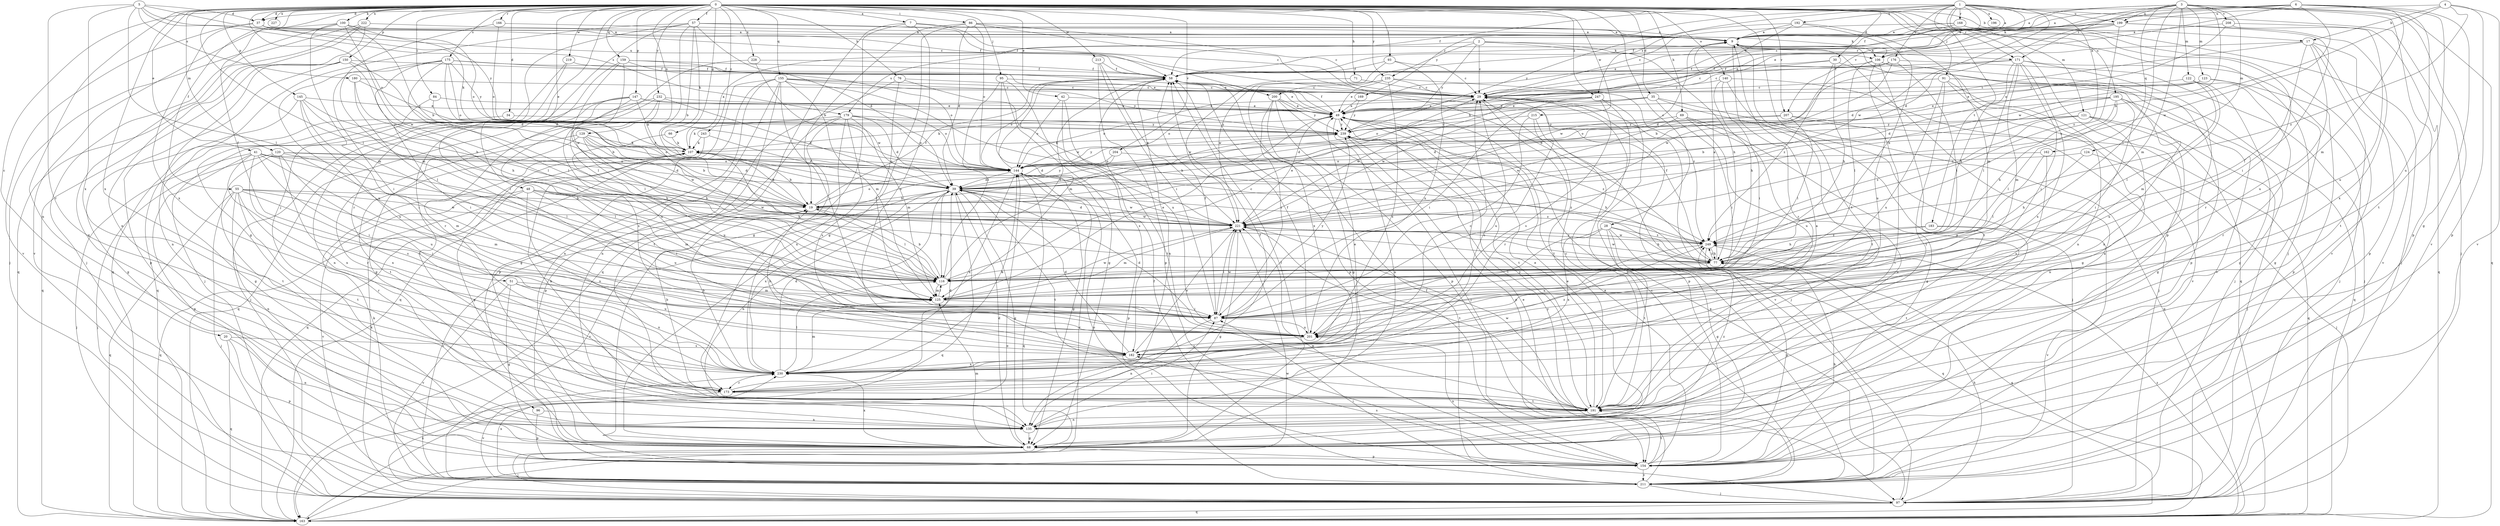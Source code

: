 strict digraph  {
0;
1;
2;
3;
4;
5;
6;
7;
9;
17;
19;
20;
28;
29;
30;
34;
35;
37;
39;
41;
42;
48;
49;
51;
55;
57;
58;
66;
68;
69;
71;
76;
77;
84;
86;
87;
91;
93;
95;
96;
97;
100;
106;
107;
116;
120;
121;
122;
123;
124;
125;
129;
135;
140;
144;
145;
147;
150;
154;
155;
159;
162;
163;
166;
168;
169;
171;
173;
175;
176;
179;
180;
182;
183;
191;
192;
195;
196;
199;
200;
201;
204;
207;
208;
211;
213;
215;
219;
221;
222;
227;
228;
230;
232;
235;
239;
243;
247;
249;
0 -> 7  [label=a];
0 -> 17  [label=b];
0 -> 20  [label=c];
0 -> 28  [label=c];
0 -> 30  [label=d];
0 -> 34  [label=d];
0 -> 35  [label=d];
0 -> 37  [label=d];
0 -> 41  [label=e];
0 -> 42  [label=e];
0 -> 48  [label=e];
0 -> 51  [label=f];
0 -> 55  [label=f];
0 -> 57  [label=f];
0 -> 66  [label=g];
0 -> 69  [label=h];
0 -> 71  [label=h];
0 -> 76  [label=h];
0 -> 84  [label=i];
0 -> 86  [label=i];
0 -> 91  [label=j];
0 -> 93  [label=j];
0 -> 95  [label=j];
0 -> 96  [label=j];
0 -> 97  [label=j];
0 -> 100  [label=k];
0 -> 116  [label=l];
0 -> 120  [label=m];
0 -> 129  [label=n];
0 -> 135  [label=n];
0 -> 140  [label=o];
0 -> 144  [label=o];
0 -> 145  [label=p];
0 -> 147  [label=p];
0 -> 150  [label=p];
0 -> 154  [label=p];
0 -> 155  [label=q];
0 -> 159  [label=q];
0 -> 166  [label=r];
0 -> 175  [label=s];
0 -> 183  [label=t];
0 -> 191  [label=t];
0 -> 204  [label=v];
0 -> 207  [label=v];
0 -> 213  [label=w];
0 -> 215  [label=w];
0 -> 219  [label=w];
0 -> 222  [label=x];
0 -> 227  [label=x];
0 -> 228  [label=x];
0 -> 230  [label=x];
0 -> 232  [label=y];
0 -> 235  [label=y];
0 -> 243  [label=z];
0 -> 247  [label=z];
1 -> 9  [label=a];
1 -> 58  [label=f];
1 -> 97  [label=j];
1 -> 106  [label=k];
1 -> 121  [label=m];
1 -> 168  [label=r];
1 -> 169  [label=r];
1 -> 171  [label=r];
1 -> 176  [label=s];
1 -> 192  [label=u];
1 -> 195  [label=u];
1 -> 196  [label=u];
1 -> 199  [label=u];
1 -> 207  [label=v];
1 -> 221  [label=w];
1 -> 247  [label=z];
1 -> 249  [label=z];
2 -> 29  [label=c];
2 -> 77  [label=h];
2 -> 106  [label=k];
2 -> 171  [label=r];
2 -> 179  [label=s];
2 -> 235  [label=y];
2 -> 239  [label=y];
3 -> 9  [label=a];
3 -> 29  [label=c];
3 -> 58  [label=f];
3 -> 116  [label=l];
3 -> 122  [label=m];
3 -> 123  [label=m];
3 -> 124  [label=m];
3 -> 125  [label=m];
3 -> 154  [label=p];
3 -> 162  [label=q];
3 -> 163  [label=q];
3 -> 171  [label=r];
3 -> 199  [label=u];
3 -> 208  [label=v];
3 -> 211  [label=v];
3 -> 221  [label=w];
4 -> 17  [label=b];
4 -> 19  [label=b];
4 -> 154  [label=p];
4 -> 199  [label=u];
4 -> 211  [label=v];
4 -> 249  [label=z];
5 -> 29  [label=c];
5 -> 37  [label=d];
5 -> 116  [label=l];
5 -> 173  [label=r];
5 -> 179  [label=s];
5 -> 180  [label=s];
5 -> 200  [label=u];
5 -> 230  [label=x];
6 -> 9  [label=a];
6 -> 29  [label=c];
6 -> 37  [label=d];
6 -> 49  [label=e];
6 -> 68  [label=g];
6 -> 125  [label=m];
6 -> 191  [label=t];
6 -> 200  [label=u];
6 -> 201  [label=u];
6 -> 221  [label=w];
7 -> 9  [label=a];
7 -> 29  [label=c];
7 -> 68  [label=g];
7 -> 106  [label=k];
7 -> 163  [label=q];
7 -> 182  [label=s];
9 -> 106  [label=k];
9 -> 163  [label=q];
9 -> 173  [label=r];
9 -> 221  [label=w];
17 -> 39  [label=d];
17 -> 106  [label=k];
17 -> 116  [label=l];
17 -> 154  [label=p];
17 -> 191  [label=t];
17 -> 201  [label=u];
17 -> 211  [label=v];
19 -> 58  [label=f];
19 -> 107  [label=k];
19 -> 116  [label=l];
19 -> 144  [label=o];
19 -> 211  [label=v];
19 -> 221  [label=w];
19 -> 239  [label=y];
20 -> 135  [label=n];
20 -> 154  [label=p];
20 -> 163  [label=q];
20 -> 182  [label=s];
28 -> 68  [label=g];
28 -> 77  [label=h];
28 -> 87  [label=i];
28 -> 163  [label=q];
28 -> 191  [label=t];
28 -> 230  [label=x];
28 -> 249  [label=z];
29 -> 49  [label=e];
29 -> 97  [label=j];
29 -> 144  [label=o];
29 -> 191  [label=t];
29 -> 211  [label=v];
30 -> 29  [label=c];
30 -> 58  [label=f];
30 -> 77  [label=h];
30 -> 97  [label=j];
30 -> 249  [label=z];
34 -> 68  [label=g];
34 -> 239  [label=y];
35 -> 49  [label=e];
35 -> 87  [label=i];
35 -> 97  [label=j];
35 -> 144  [label=o];
35 -> 163  [label=q];
35 -> 221  [label=w];
37 -> 9  [label=a];
37 -> 58  [label=f];
37 -> 107  [label=k];
37 -> 211  [label=v];
37 -> 230  [label=x];
37 -> 239  [label=y];
39 -> 19  [label=b];
39 -> 68  [label=g];
39 -> 116  [label=l];
39 -> 135  [label=n];
39 -> 163  [label=q];
39 -> 191  [label=t];
39 -> 211  [label=v];
39 -> 221  [label=w];
39 -> 230  [label=x];
39 -> 249  [label=z];
41 -> 39  [label=d];
41 -> 87  [label=i];
41 -> 97  [label=j];
41 -> 116  [label=l];
41 -> 125  [label=m];
41 -> 144  [label=o];
41 -> 154  [label=p];
41 -> 182  [label=s];
41 -> 230  [label=x];
42 -> 49  [label=e];
42 -> 144  [label=o];
42 -> 182  [label=s];
42 -> 191  [label=t];
48 -> 19  [label=b];
48 -> 87  [label=i];
48 -> 125  [label=m];
48 -> 163  [label=q];
48 -> 201  [label=u];
48 -> 211  [label=v];
48 -> 221  [label=w];
48 -> 230  [label=x];
49 -> 58  [label=f];
49 -> 107  [label=k];
49 -> 135  [label=n];
49 -> 191  [label=t];
49 -> 239  [label=y];
51 -> 68  [label=g];
51 -> 125  [label=m];
51 -> 201  [label=u];
51 -> 211  [label=v];
51 -> 230  [label=x];
55 -> 19  [label=b];
55 -> 87  [label=i];
55 -> 97  [label=j];
55 -> 125  [label=m];
55 -> 135  [label=n];
55 -> 163  [label=q];
55 -> 173  [label=r];
55 -> 191  [label=t];
55 -> 221  [label=w];
57 -> 9  [label=a];
57 -> 19  [label=b];
57 -> 39  [label=d];
57 -> 58  [label=f];
57 -> 68  [label=g];
57 -> 77  [label=h];
57 -> 107  [label=k];
57 -> 163  [label=q];
57 -> 173  [label=r];
58 -> 29  [label=c];
58 -> 135  [label=n];
58 -> 144  [label=o];
58 -> 154  [label=p];
66 -> 107  [label=k];
66 -> 201  [label=u];
68 -> 29  [label=c];
68 -> 39  [label=d];
68 -> 49  [label=e];
68 -> 58  [label=f];
68 -> 97  [label=j];
68 -> 125  [label=m];
68 -> 154  [label=p];
68 -> 230  [label=x];
69 -> 68  [label=g];
69 -> 135  [label=n];
69 -> 201  [label=u];
69 -> 221  [label=w];
69 -> 239  [label=y];
71 -> 29  [label=c];
71 -> 221  [label=w];
76 -> 29  [label=c];
76 -> 87  [label=i];
76 -> 135  [label=n];
76 -> 221  [label=w];
77 -> 9  [label=a];
77 -> 58  [label=f];
77 -> 116  [label=l];
77 -> 221  [label=w];
77 -> 249  [label=z];
84 -> 19  [label=b];
84 -> 49  [label=e];
84 -> 87  [label=i];
86 -> 9  [label=a];
86 -> 19  [label=b];
86 -> 29  [label=c];
86 -> 39  [label=d];
86 -> 68  [label=g];
86 -> 77  [label=h];
86 -> 144  [label=o];
87 -> 58  [label=f];
87 -> 135  [label=n];
87 -> 201  [label=u];
87 -> 221  [label=w];
87 -> 239  [label=y];
91 -> 29  [label=c];
91 -> 68  [label=g];
91 -> 163  [label=q];
91 -> 191  [label=t];
91 -> 201  [label=u];
91 -> 211  [label=v];
93 -> 29  [label=c];
93 -> 58  [label=f];
93 -> 201  [label=u];
93 -> 221  [label=w];
95 -> 29  [label=c];
95 -> 68  [label=g];
95 -> 116  [label=l];
95 -> 125  [label=m];
95 -> 201  [label=u];
96 -> 135  [label=n];
96 -> 154  [label=p];
97 -> 49  [label=e];
97 -> 58  [label=f];
97 -> 77  [label=h];
97 -> 107  [label=k];
97 -> 163  [label=q];
97 -> 230  [label=x];
100 -> 9  [label=a];
100 -> 19  [label=b];
100 -> 97  [label=j];
100 -> 125  [label=m];
100 -> 144  [label=o];
100 -> 211  [label=v];
100 -> 221  [label=w];
106 -> 58  [label=f];
106 -> 116  [label=l];
106 -> 135  [label=n];
106 -> 191  [label=t];
106 -> 201  [label=u];
106 -> 211  [label=v];
107 -> 9  [label=a];
107 -> 19  [label=b];
107 -> 68  [label=g];
107 -> 144  [label=o];
116 -> 19  [label=b];
116 -> 29  [label=c];
116 -> 58  [label=f];
116 -> 107  [label=k];
116 -> 125  [label=m];
120 -> 39  [label=d];
120 -> 97  [label=j];
120 -> 116  [label=l];
120 -> 144  [label=o];
120 -> 191  [label=t];
120 -> 201  [label=u];
120 -> 230  [label=x];
121 -> 39  [label=d];
121 -> 97  [label=j];
121 -> 135  [label=n];
121 -> 230  [label=x];
121 -> 239  [label=y];
121 -> 249  [label=z];
122 -> 29  [label=c];
122 -> 68  [label=g];
122 -> 116  [label=l];
122 -> 125  [label=m];
122 -> 173  [label=r];
123 -> 29  [label=c];
123 -> 39  [label=d];
123 -> 49  [label=e];
123 -> 68  [label=g];
123 -> 154  [label=p];
124 -> 77  [label=h];
124 -> 97  [label=j];
124 -> 144  [label=o];
125 -> 49  [label=e];
125 -> 87  [label=i];
125 -> 116  [label=l];
125 -> 221  [label=w];
129 -> 19  [label=b];
129 -> 77  [label=h];
129 -> 107  [label=k];
129 -> 144  [label=o];
129 -> 173  [label=r];
129 -> 191  [label=t];
129 -> 221  [label=w];
135 -> 9  [label=a];
135 -> 68  [label=g];
135 -> 87  [label=i];
135 -> 249  [label=z];
140 -> 29  [label=c];
140 -> 77  [label=h];
140 -> 87  [label=i];
140 -> 97  [label=j];
140 -> 191  [label=t];
144 -> 39  [label=d];
144 -> 58  [label=f];
144 -> 68  [label=g];
144 -> 154  [label=p];
144 -> 163  [label=q];
144 -> 211  [label=v];
144 -> 230  [label=x];
144 -> 239  [label=y];
144 -> 249  [label=z];
145 -> 19  [label=b];
145 -> 49  [label=e];
145 -> 68  [label=g];
145 -> 87  [label=i];
145 -> 116  [label=l];
145 -> 201  [label=u];
147 -> 49  [label=e];
147 -> 97  [label=j];
147 -> 107  [label=k];
147 -> 135  [label=n];
147 -> 144  [label=o];
147 -> 182  [label=s];
147 -> 191  [label=t];
150 -> 39  [label=d];
150 -> 58  [label=f];
150 -> 116  [label=l];
150 -> 135  [label=n];
150 -> 154  [label=p];
150 -> 163  [label=q];
154 -> 9  [label=a];
154 -> 49  [label=e];
154 -> 77  [label=h];
154 -> 182  [label=s];
154 -> 191  [label=t];
154 -> 201  [label=u];
154 -> 211  [label=v];
154 -> 221  [label=w];
155 -> 29  [label=c];
155 -> 49  [label=e];
155 -> 68  [label=g];
155 -> 77  [label=h];
155 -> 87  [label=i];
155 -> 125  [label=m];
155 -> 135  [label=n];
155 -> 154  [label=p];
155 -> 163  [label=q];
155 -> 191  [label=t];
155 -> 239  [label=y];
159 -> 49  [label=e];
159 -> 58  [label=f];
159 -> 87  [label=i];
159 -> 116  [label=l];
159 -> 144  [label=o];
159 -> 221  [label=w];
162 -> 116  [label=l];
162 -> 144  [label=o];
162 -> 182  [label=s];
163 -> 144  [label=o];
163 -> 221  [label=w];
163 -> 249  [label=z];
166 -> 9  [label=a];
166 -> 125  [label=m];
166 -> 144  [label=o];
168 -> 9  [label=a];
168 -> 29  [label=c];
168 -> 49  [label=e];
168 -> 97  [label=j];
168 -> 173  [label=r];
168 -> 211  [label=v];
169 -> 49  [label=e];
169 -> 239  [label=y];
171 -> 39  [label=d];
171 -> 58  [label=f];
171 -> 77  [label=h];
171 -> 87  [label=i];
171 -> 97  [label=j];
171 -> 116  [label=l];
171 -> 125  [label=m];
171 -> 154  [label=p];
171 -> 230  [label=x];
173 -> 19  [label=b];
173 -> 39  [label=d];
173 -> 58  [label=f];
173 -> 191  [label=t];
173 -> 211  [label=v];
175 -> 39  [label=d];
175 -> 49  [label=e];
175 -> 58  [label=f];
175 -> 87  [label=i];
175 -> 116  [label=l];
175 -> 125  [label=m];
175 -> 144  [label=o];
175 -> 201  [label=u];
175 -> 239  [label=y];
176 -> 19  [label=b];
176 -> 29  [label=c];
176 -> 58  [label=f];
176 -> 97  [label=j];
176 -> 116  [label=l];
176 -> 221  [label=w];
179 -> 39  [label=d];
179 -> 107  [label=k];
179 -> 125  [label=m];
179 -> 144  [label=o];
179 -> 154  [label=p];
179 -> 173  [label=r];
179 -> 182  [label=s];
179 -> 230  [label=x];
179 -> 239  [label=y];
180 -> 29  [label=c];
180 -> 77  [label=h];
180 -> 116  [label=l];
180 -> 239  [label=y];
182 -> 19  [label=b];
182 -> 29  [label=c];
182 -> 39  [label=d];
182 -> 221  [label=w];
182 -> 230  [label=x];
182 -> 249  [label=z];
183 -> 77  [label=h];
183 -> 191  [label=t];
183 -> 211  [label=v];
183 -> 249  [label=z];
191 -> 9  [label=a];
191 -> 29  [label=c];
191 -> 49  [label=e];
191 -> 107  [label=k];
191 -> 135  [label=n];
191 -> 221  [label=w];
191 -> 239  [label=y];
192 -> 9  [label=a];
192 -> 19  [label=b];
192 -> 77  [label=h];
192 -> 125  [label=m];
192 -> 239  [label=y];
195 -> 19  [label=b];
195 -> 49  [label=e];
195 -> 68  [label=g];
195 -> 77  [label=h];
195 -> 87  [label=i];
195 -> 116  [label=l];
195 -> 144  [label=o];
195 -> 201  [label=u];
199 -> 9  [label=a];
199 -> 39  [label=d];
199 -> 49  [label=e];
199 -> 58  [label=f];
199 -> 87  [label=i];
199 -> 230  [label=x];
199 -> 249  [label=z];
200 -> 49  [label=e];
200 -> 68  [label=g];
200 -> 87  [label=i];
200 -> 97  [label=j];
200 -> 154  [label=p];
200 -> 239  [label=y];
201 -> 39  [label=d];
201 -> 58  [label=f];
201 -> 182  [label=s];
204 -> 39  [label=d];
204 -> 77  [label=h];
204 -> 144  [label=o];
207 -> 39  [label=d];
207 -> 116  [label=l];
207 -> 163  [label=q];
207 -> 191  [label=t];
207 -> 239  [label=y];
208 -> 9  [label=a];
208 -> 144  [label=o];
208 -> 163  [label=q];
208 -> 201  [label=u];
211 -> 29  [label=c];
211 -> 49  [label=e];
211 -> 58  [label=f];
211 -> 87  [label=i];
211 -> 97  [label=j];
211 -> 107  [label=k];
211 -> 144  [label=o];
211 -> 230  [label=x];
211 -> 239  [label=y];
213 -> 58  [label=f];
213 -> 87  [label=i];
213 -> 154  [label=p];
213 -> 221  [label=w];
215 -> 87  [label=i];
215 -> 201  [label=u];
215 -> 211  [label=v];
215 -> 239  [label=y];
219 -> 58  [label=f];
219 -> 97  [label=j];
219 -> 163  [label=q];
221 -> 39  [label=d];
221 -> 49  [label=e];
221 -> 68  [label=g];
221 -> 87  [label=i];
221 -> 125  [label=m];
221 -> 191  [label=t];
221 -> 249  [label=z];
222 -> 9  [label=a];
222 -> 68  [label=g];
222 -> 97  [label=j];
222 -> 135  [label=n];
222 -> 163  [label=q];
228 -> 58  [label=f];
228 -> 173  [label=r];
228 -> 221  [label=w];
230 -> 19  [label=b];
230 -> 29  [label=c];
230 -> 39  [label=d];
230 -> 49  [label=e];
230 -> 116  [label=l];
230 -> 125  [label=m];
230 -> 144  [label=o];
230 -> 173  [label=r];
232 -> 39  [label=d];
232 -> 49  [label=e];
232 -> 68  [label=g];
232 -> 116  [label=l];
232 -> 163  [label=q];
232 -> 201  [label=u];
235 -> 29  [label=c];
235 -> 49  [label=e];
235 -> 182  [label=s];
235 -> 230  [label=x];
235 -> 249  [label=z];
239 -> 107  [label=k];
239 -> 154  [label=p];
239 -> 249  [label=z];
243 -> 39  [label=d];
243 -> 107  [label=k];
243 -> 163  [label=q];
247 -> 49  [label=e];
247 -> 87  [label=i];
247 -> 144  [label=o];
247 -> 154  [label=p];
247 -> 173  [label=r];
247 -> 182  [label=s];
247 -> 221  [label=w];
249 -> 77  [label=h];
249 -> 154  [label=p];
249 -> 163  [label=q];
249 -> 201  [label=u];
249 -> 221  [label=w];
}
